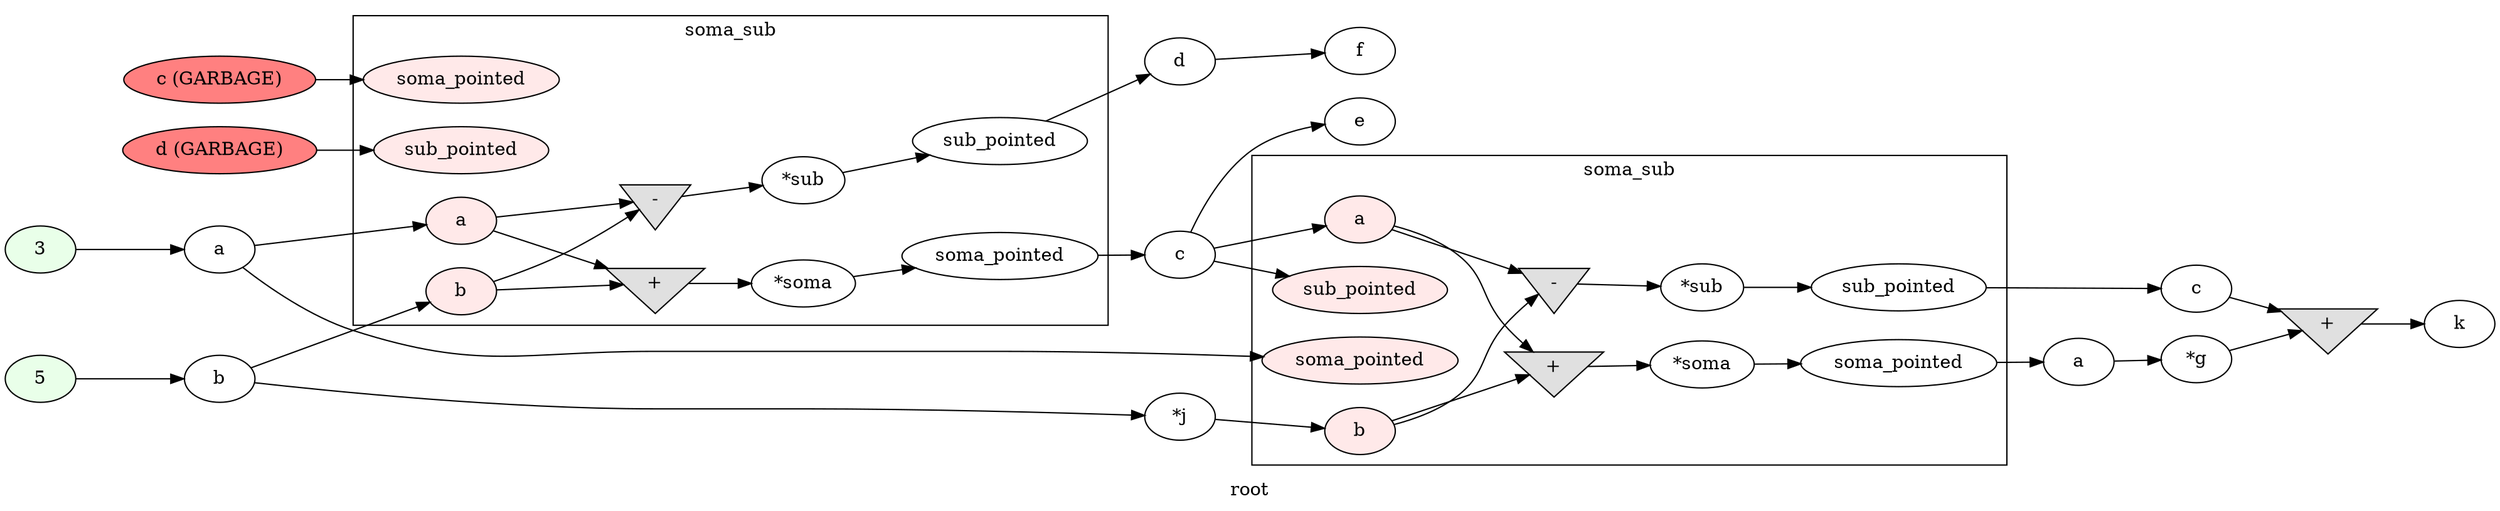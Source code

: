 digraph G
{
rankdir=LR;
label = "root";
	node_000011 [ label = "3", style=filled, fillcolor="#E9FFE9", startingline=10 ]
	node_000012 [ label = "a", startingline=10 ]
	node_000013 [ label = "5", style=filled, fillcolor="#E9FFE9", startingline=11 ]
	node_000014 [ label = "b", startingline=11 ]
	node_000025 [ label = "c (GARBAGE)", style=filled, fillcolor="#FF8080", startingline=13 ]
	node_000026 [ label = "c", startingline=13 ]
	node_000027 [ label = "d (GARBAGE)", style=filled, fillcolor="#FF8080", startingline=13 ]
	node_000028 [ label = "d", startingline=13 ]
	node_000029 [ label = "e", startingline=14 ]
	node_000030 [ label = "f", startingline=15 ]
	node_000031 [ label = "*j", startingline=20 ]
	node_000042 [ label = "a", startingline=20 ]
	node_000043 [ label = "c", startingline=20 ]
	node_000044 [ label = "*g", startingline=21 ]
	node_000045 [ label = "+", shape=invtriangle, style=filled, fillcolor="#E0E0E0", startingline=21 ]
	node_000046 [ label = "k", startingline=21 ]
subgraph cluster_1 {
label = "soma_sub";
parent = "G";
startingline = 13;
	node_000015 [ label = "a", style=filled, fillcolor="#FFE9E9", startingline=2 ]
	node_000016 [ label = "b", style=filled, fillcolor="#FFE9E9", startingline=2 ]
	node_000017 [ label = "soma_pointed", style=filled, fillcolor="#FFE9E9", startingline=2 ]
	node_000018 [ label = "sub_pointed", style=filled, fillcolor="#FFE9E9", startingline=2 ]
	node_000019 [ label = "+", shape=invtriangle, style=filled, fillcolor="#E0E0E0", startingline=4 ]
	node_000020 [ label = "*soma", startingline=4 ]
	node_000021 [ label = "soma_pointed", startingline=4 ]
	node_000022 [ label = "-", shape=invtriangle, style=filled, fillcolor="#E0E0E0", startingline=5 ]
	node_000023 [ label = "*sub", startingline=5 ]
	node_000024 [ label = "sub_pointed", startingline=5 ]
}
subgraph cluster_2 {
label = "soma_sub";
parent = "G";
startingline = 20;
	node_000032 [ label = "a", style=filled, fillcolor="#FFE9E9", startingline=2 ]
	node_000033 [ label = "b", style=filled, fillcolor="#FFE9E9", startingline=2 ]
	node_000034 [ label = "soma_pointed", style=filled, fillcolor="#FFE9E9", startingline=2 ]
	node_000035 [ label = "sub_pointed", style=filled, fillcolor="#FFE9E9", startingline=2 ]
	node_000036 [ label = "+", shape=invtriangle, style=filled, fillcolor="#E0E0E0", startingline=4 ]
	node_000037 [ label = "*soma", startingline=4 ]
	node_000038 [ label = "soma_pointed", startingline=4 ]
	node_000039 [ label = "-", shape=invtriangle, style=filled, fillcolor="#E0E0E0", startingline=5 ]
	node_000040 [ label = "*sub", startingline=5 ]
	node_000041 [ label = "sub_pointed", startingline=5 ]
}
	node_000011 -> node_000012
	node_000012 -> node_000015
	node_000012 -> node_000034
	node_000013 -> node_000014
	node_000014 -> node_000016
	node_000014 -> node_000031
	node_000025 -> node_000017
	node_000026 -> node_000029
	node_000026 -> node_000032
	node_000026 -> node_000035
	node_000027 -> node_000018
	node_000028 -> node_000030
	node_000031 -> node_000033
	node_000042 -> node_000044
	node_000043 -> node_000045
	node_000044 -> node_000045
	node_000045 -> node_000046
	node_000015 -> node_000019
	node_000015 -> node_000022
	node_000016 -> node_000019
	node_000016 -> node_000022
	node_000019 -> node_000020
	node_000020 -> node_000021
	node_000021 -> node_000026
	node_000022 -> node_000023
	node_000023 -> node_000024
	node_000024 -> node_000028
	node_000032 -> node_000036
	node_000032 -> node_000039
	node_000033 -> node_000036
	node_000033 -> node_000039
	node_000036 -> node_000037
	node_000037 -> node_000038
	node_000038 -> node_000042
	node_000039 -> node_000040
	node_000040 -> node_000041
	node_000041 -> node_000043
}
